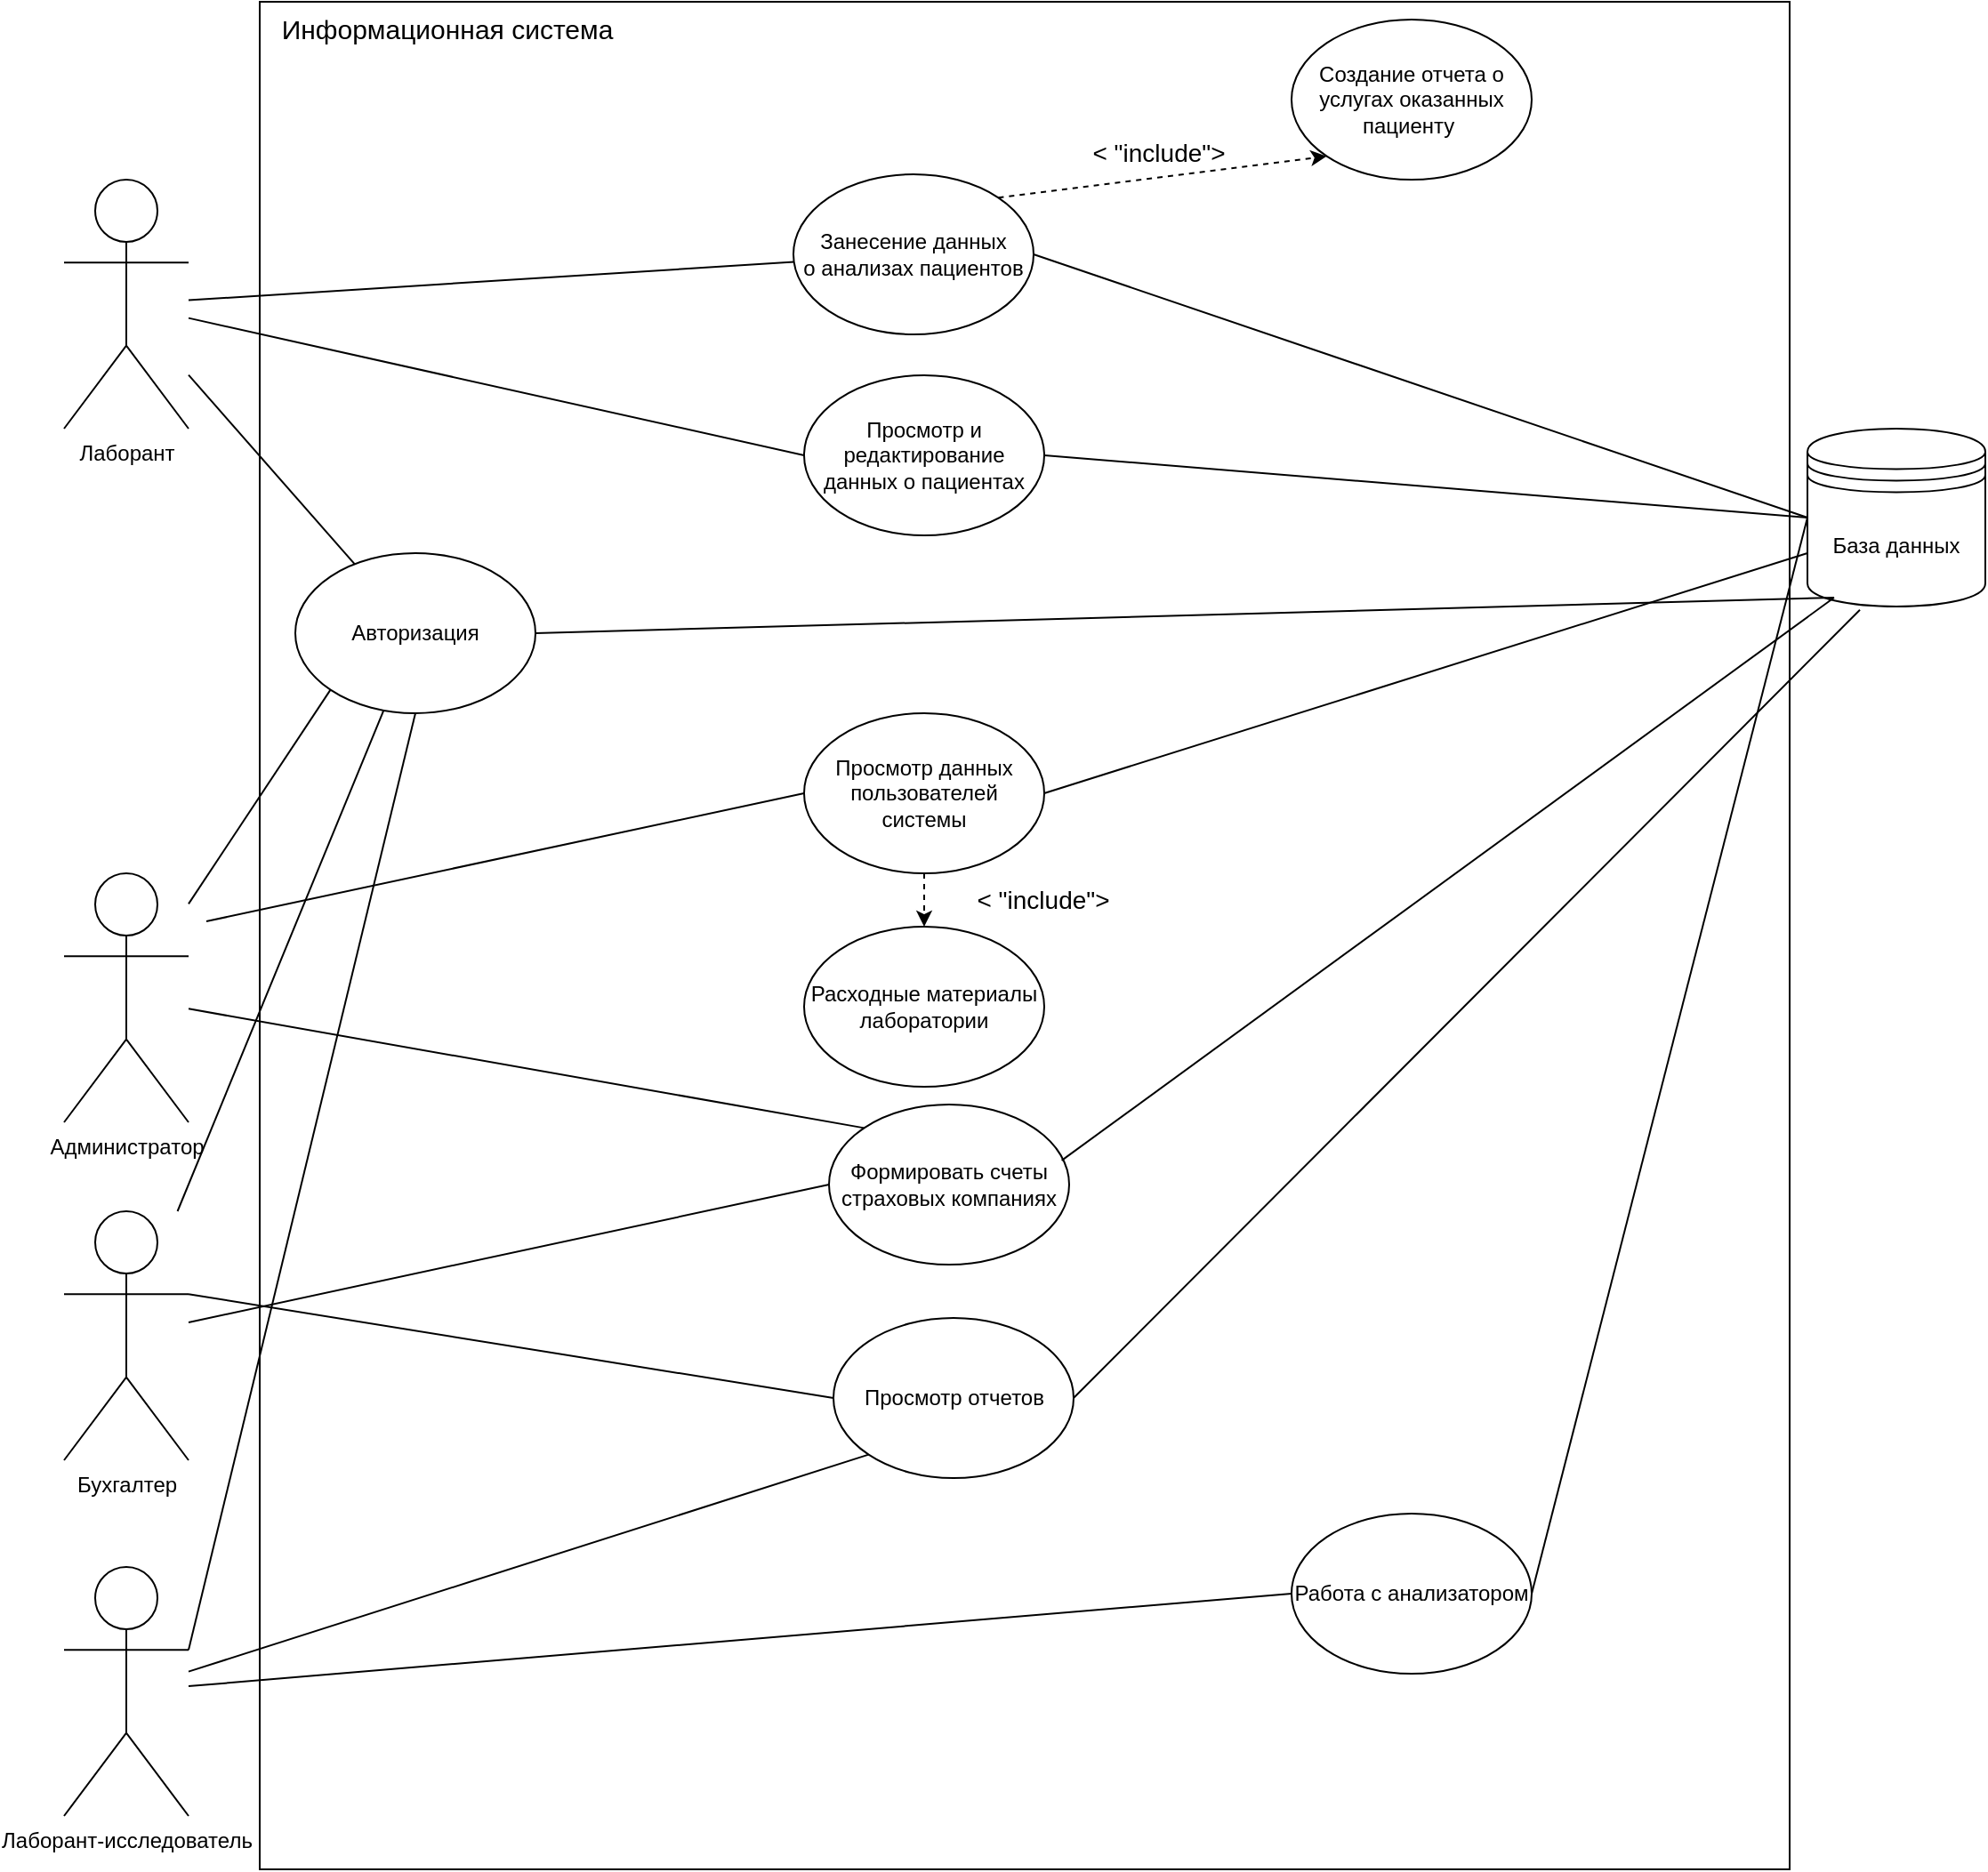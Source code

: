 <mxfile version="21.1.1" type="device">
  <diagram name="Страница 1" id="66HEx9zYQKj1m80rcJHt">
    <mxGraphModel dx="2344" dy="853" grid="1" gridSize="10" guides="1" tooltips="1" connect="1" arrows="1" fold="1" page="1" pageScale="1" pageWidth="827" pageHeight="1169" math="0" shadow="0">
      <root>
        <mxCell id="0" />
        <mxCell id="1" parent="0" />
        <mxCell id="sPxyi_iyZj_me-BVzqr0-14" value="" style="rounded=0;whiteSpace=wrap;html=1;" vertex="1" parent="1">
          <mxGeometry x="40" y="40" width="860" height="1050" as="geometry" />
        </mxCell>
        <mxCell id="sPxyi_iyZj_me-BVzqr0-1" value="Администратор" style="shape=umlActor;verticalLabelPosition=bottom;verticalAlign=top;html=1;outlineConnect=0;" vertex="1" parent="1">
          <mxGeometry x="-70" y="530" width="70" height="140" as="geometry" />
        </mxCell>
        <mxCell id="sPxyi_iyZj_me-BVzqr0-2" value="Лаборант" style="shape=umlActor;verticalLabelPosition=bottom;verticalAlign=top;html=1;outlineConnect=0;" vertex="1" parent="1">
          <mxGeometry x="-70" y="140" width="70" height="140" as="geometry" />
        </mxCell>
        <mxCell id="sPxyi_iyZj_me-BVzqr0-4" value="Авторизация" style="ellipse;whiteSpace=wrap;html=1;" vertex="1" parent="1">
          <mxGeometry x="60" y="350" width="135" height="90" as="geometry" />
        </mxCell>
        <mxCell id="sPxyi_iyZj_me-BVzqr0-5" value="База данных" style="shape=datastore;whiteSpace=wrap;html=1;" vertex="1" parent="1">
          <mxGeometry x="910" y="280" width="100" height="100" as="geometry" />
        </mxCell>
        <mxCell id="sPxyi_iyZj_me-BVzqr0-10" value="Бухгалтер" style="shape=umlActor;verticalLabelPosition=bottom;verticalAlign=top;html=1;outlineConnect=0;" vertex="1" parent="1">
          <mxGeometry x="-70" y="720" width="70" height="140" as="geometry" />
        </mxCell>
        <mxCell id="sPxyi_iyZj_me-BVzqr0-12" value="Занесение данных&lt;br&gt;о&amp;nbsp;анализах пациентов" style="ellipse;whiteSpace=wrap;html=1;" vertex="1" parent="1">
          <mxGeometry x="340" y="137" width="135" height="90" as="geometry" />
        </mxCell>
        <mxCell id="sPxyi_iyZj_me-BVzqr0-13" value="Просмотр и редактирование данных о пациентах" style="ellipse;whiteSpace=wrap;html=1;" vertex="1" parent="1">
          <mxGeometry x="346" y="250" width="135" height="90" as="geometry" />
        </mxCell>
        <mxCell id="sPxyi_iyZj_me-BVzqr0-16" value="Создание отчета о&lt;br&gt;услугах оказанных&lt;br&gt;пациенту&amp;nbsp;" style="ellipse;whiteSpace=wrap;html=1;" vertex="1" parent="1">
          <mxGeometry x="620" y="50" width="135" height="90" as="geometry" />
        </mxCell>
        <mxCell id="sPxyi_iyZj_me-BVzqr0-17" value="&lt;span style=&quot;font-size: 15px;&quot;&gt;Информационная система&lt;br&gt;&lt;/span&gt;" style="text;html=1;align=center;verticalAlign=middle;resizable=0;points=[];autosize=1;strokeColor=none;fillColor=none;" vertex="1" parent="1">
          <mxGeometry x="40" y="40" width="210" height="30" as="geometry" />
        </mxCell>
        <mxCell id="sPxyi_iyZj_me-BVzqr0-20" value="" style="endArrow=none;html=1;rounded=0;" edge="1" parent="1" source="sPxyi_iyZj_me-BVzqr0-2" target="sPxyi_iyZj_me-BVzqr0-4">
          <mxGeometry width="50" height="50" relative="1" as="geometry">
            <mxPoint x="130" y="280" as="sourcePoint" />
            <mxPoint x="180" y="230" as="targetPoint" />
          </mxGeometry>
        </mxCell>
        <mxCell id="sPxyi_iyZj_me-BVzqr0-21" value="" style="endArrow=none;html=1;rounded=0;entryX=0;entryY=1;entryDx=0;entryDy=0;" edge="1" parent="1" source="sPxyi_iyZj_me-BVzqr0-1" target="sPxyi_iyZj_me-BVzqr0-4">
          <mxGeometry width="50" height="50" relative="1" as="geometry">
            <mxPoint x="120" y="263" as="sourcePoint" />
            <mxPoint x="439" y="473" as="targetPoint" />
          </mxGeometry>
        </mxCell>
        <mxCell id="sPxyi_iyZj_me-BVzqr0-22" value="" style="endArrow=none;html=1;rounded=0;" edge="1" parent="1" source="sPxyi_iyZj_me-BVzqr0-10" target="sPxyi_iyZj_me-BVzqr0-4">
          <mxGeometry width="50" height="50" relative="1" as="geometry">
            <mxPoint x="130" y="273" as="sourcePoint" />
            <mxPoint x="449" y="483" as="targetPoint" />
          </mxGeometry>
        </mxCell>
        <mxCell id="sPxyi_iyZj_me-BVzqr0-24" value="" style="endArrow=none;html=1;rounded=0;entryX=0;entryY=0.5;entryDx=0;entryDy=0;" edge="1" parent="1" source="sPxyi_iyZj_me-BVzqr0-2" target="sPxyi_iyZj_me-BVzqr0-13">
          <mxGeometry width="50" height="50" relative="1" as="geometry">
            <mxPoint x="120" y="268" as="sourcePoint" />
            <mxPoint x="345" y="450" as="targetPoint" />
          </mxGeometry>
        </mxCell>
        <mxCell id="sPxyi_iyZj_me-BVzqr0-26" value="" style="endArrow=none;html=1;rounded=0;" edge="1" parent="1" source="sPxyi_iyZj_me-BVzqr0-2" target="sPxyi_iyZj_me-BVzqr0-12">
          <mxGeometry width="50" height="50" relative="1" as="geometry">
            <mxPoint x="140" y="288" as="sourcePoint" />
            <mxPoint x="365" y="470" as="targetPoint" />
          </mxGeometry>
        </mxCell>
        <mxCell id="sPxyi_iyZj_me-BVzqr0-27" value="" style="endArrow=none;html=1;rounded=0;exitX=0;exitY=0.5;exitDx=0;exitDy=0;entryX=1;entryY=0.5;entryDx=0;entryDy=0;" edge="1" parent="1" source="sPxyi_iyZj_me-BVzqr0-5" target="sPxyi_iyZj_me-BVzqr0-12">
          <mxGeometry width="50" height="50" relative="1" as="geometry">
            <mxPoint x="120" y="231" as="sourcePoint" />
            <mxPoint x="428" y="151" as="targetPoint" />
          </mxGeometry>
        </mxCell>
        <mxCell id="sPxyi_iyZj_me-BVzqr0-28" value="" style="endArrow=none;html=1;rounded=0;exitX=0;exitY=0.5;exitDx=0;exitDy=0;entryX=1;entryY=0.5;entryDx=0;entryDy=0;" edge="1" parent="1" source="sPxyi_iyZj_me-BVzqr0-5" target="sPxyi_iyZj_me-BVzqr0-13">
          <mxGeometry width="50" height="50" relative="1" as="geometry">
            <mxPoint x="130" y="241" as="sourcePoint" />
            <mxPoint x="438" y="161" as="targetPoint" />
          </mxGeometry>
        </mxCell>
        <mxCell id="sPxyi_iyZj_me-BVzqr0-30" value="Лаборант-исследователь" style="shape=umlActor;verticalLabelPosition=bottom;verticalAlign=top;html=1;outlineConnect=0;" vertex="1" parent="1">
          <mxGeometry x="-70" y="920" width="70" height="140" as="geometry" />
        </mxCell>
        <mxCell id="sPxyi_iyZj_me-BVzqr0-34" value="" style="endArrow=none;html=1;rounded=0;exitX=1;exitY=0.333;exitDx=0;exitDy=0;exitPerimeter=0;entryX=0.5;entryY=1;entryDx=0;entryDy=0;" edge="1" parent="1" source="sPxyi_iyZj_me-BVzqr0-30" target="sPxyi_iyZj_me-BVzqr0-4">
          <mxGeometry width="50" height="50" relative="1" as="geometry">
            <mxPoint x="120" y="739" as="sourcePoint" />
            <mxPoint x="160" y="970" as="targetPoint" />
          </mxGeometry>
        </mxCell>
        <mxCell id="sPxyi_iyZj_me-BVzqr0-35" value="Работа с анализатором" style="ellipse;whiteSpace=wrap;html=1;" vertex="1" parent="1">
          <mxGeometry x="620" y="890" width="135" height="90" as="geometry" />
        </mxCell>
        <mxCell id="sPxyi_iyZj_me-BVzqr0-36" value="" style="endArrow=none;html=1;rounded=0;entryX=0;entryY=0.5;entryDx=0;entryDy=0;" edge="1" parent="1" source="sPxyi_iyZj_me-BVzqr0-30" target="sPxyi_iyZj_me-BVzqr0-35">
          <mxGeometry width="50" height="50" relative="1" as="geometry">
            <mxPoint x="120" y="977" as="sourcePoint" />
            <mxPoint x="278" y="510" as="targetPoint" />
          </mxGeometry>
        </mxCell>
        <mxCell id="sPxyi_iyZj_me-BVzqr0-37" value="Формировать счеты страховых компаниях" style="ellipse;whiteSpace=wrap;html=1;" vertex="1" parent="1">
          <mxGeometry x="360" y="660" width="135" height="90" as="geometry" />
        </mxCell>
        <mxCell id="sPxyi_iyZj_me-BVzqr0-39" value="" style="endArrow=none;html=1;rounded=0;exitX=0;exitY=0.5;exitDx=0;exitDy=0;entryX=1;entryY=0.5;entryDx=0;entryDy=0;" edge="1" parent="1" source="sPxyi_iyZj_me-BVzqr0-5" target="sPxyi_iyZj_me-BVzqr0-35">
          <mxGeometry width="50" height="50" relative="1" as="geometry">
            <mxPoint x="920" y="300" as="sourcePoint" />
            <mxPoint x="558" y="345" as="targetPoint" />
          </mxGeometry>
        </mxCell>
        <mxCell id="sPxyi_iyZj_me-BVzqr0-40" value="" style="endArrow=none;html=1;rounded=0;exitX=0.15;exitY=0.95;exitDx=0;exitDy=0;entryX=1;entryY=0.5;entryDx=0;entryDy=0;exitPerimeter=0;" edge="1" parent="1" source="sPxyi_iyZj_me-BVzqr0-5" target="sPxyi_iyZj_me-BVzqr0-4">
          <mxGeometry width="50" height="50" relative="1" as="geometry">
            <mxPoint x="920" y="300" as="sourcePoint" />
            <mxPoint x="558" y="1000" as="targetPoint" />
          </mxGeometry>
        </mxCell>
        <mxCell id="sPxyi_iyZj_me-BVzqr0-41" value="" style="html=1;labelBackgroundColor=#ffffff;startArrow=none;startFill=0;startSize=6;endArrow=classic;endFill=1;endSize=6;jettySize=auto;orthogonalLoop=1;strokeWidth=1;dashed=1;fontSize=14;rounded=0;exitX=1;exitY=0;exitDx=0;exitDy=0;entryX=0;entryY=1;entryDx=0;entryDy=0;" edge="1" parent="1" source="sPxyi_iyZj_me-BVzqr0-12" target="sPxyi_iyZj_me-BVzqr0-16">
          <mxGeometry width="60" height="60" relative="1" as="geometry">
            <mxPoint x="870" y="170" as="sourcePoint" />
            <mxPoint x="930" y="110" as="targetPoint" />
          </mxGeometry>
        </mxCell>
        <mxCell id="sPxyi_iyZj_me-BVzqr0-42" value="&lt;font style=&quot;font-size: 14px;&quot;&gt;&amp;lt; &quot;include&quot;&amp;gt;&lt;/font&gt;" style="text;html=1;align=center;verticalAlign=middle;resizable=0;points=[];autosize=1;strokeColor=none;fillColor=none;" vertex="1" parent="1">
          <mxGeometry x="495" y="110" width="100" height="30" as="geometry" />
        </mxCell>
        <mxCell id="sPxyi_iyZj_me-BVzqr0-44" value="Просмотр отчетов" style="ellipse;whiteSpace=wrap;html=1;" vertex="1" parent="1">
          <mxGeometry x="362.5" y="780" width="135" height="90" as="geometry" />
        </mxCell>
        <mxCell id="sPxyi_iyZj_me-BVzqr0-45" value="" style="endArrow=none;html=1;rounded=0;entryX=0;entryY=0.5;entryDx=0;entryDy=0;" edge="1" parent="1" source="sPxyi_iyZj_me-BVzqr0-10" target="sPxyi_iyZj_me-BVzqr0-37">
          <mxGeometry width="50" height="50" relative="1" as="geometry">
            <mxPoint x="120" y="739" as="sourcePoint" />
            <mxPoint x="253" y="507" as="targetPoint" />
          </mxGeometry>
        </mxCell>
        <mxCell id="sPxyi_iyZj_me-BVzqr0-46" value="" style="endArrow=none;html=1;rounded=0;entryX=0;entryY=0.5;entryDx=0;entryDy=0;exitX=1;exitY=0.333;exitDx=0;exitDy=0;exitPerimeter=0;" edge="1" parent="1" source="sPxyi_iyZj_me-BVzqr0-10" target="sPxyi_iyZj_me-BVzqr0-44">
          <mxGeometry width="50" height="50" relative="1" as="geometry">
            <mxPoint x="120" y="792" as="sourcePoint" />
            <mxPoint x="410" y="725" as="targetPoint" />
          </mxGeometry>
        </mxCell>
        <mxCell id="sPxyi_iyZj_me-BVzqr0-48" value="" style="endArrow=none;html=1;rounded=0;entryX=0;entryY=1;entryDx=0;entryDy=0;" edge="1" parent="1" source="sPxyi_iyZj_me-BVzqr0-30" target="sPxyi_iyZj_me-BVzqr0-44">
          <mxGeometry width="50" height="50" relative="1" as="geometry">
            <mxPoint x="120" y="792" as="sourcePoint" />
            <mxPoint x="410" y="725" as="targetPoint" />
          </mxGeometry>
        </mxCell>
        <mxCell id="sPxyi_iyZj_me-BVzqr0-53" value="" style="endArrow=none;html=1;rounded=0;exitX=0.295;exitY=1.019;exitDx=0;exitDy=0;entryX=1;entryY=0.5;entryDx=0;entryDy=0;exitPerimeter=0;" edge="1" parent="1" source="sPxyi_iyZj_me-BVzqr0-5" target="sPxyi_iyZj_me-BVzqr0-44">
          <mxGeometry width="50" height="50" relative="1" as="geometry">
            <mxPoint x="935" y="345" as="sourcePoint" />
            <mxPoint x="335" y="445" as="targetPoint" />
          </mxGeometry>
        </mxCell>
        <mxCell id="sPxyi_iyZj_me-BVzqr0-57" value="" style="endArrow=none;html=1;rounded=0;exitX=0.15;exitY=0.95;exitDx=0;exitDy=0;entryX=0.969;entryY=0.349;entryDx=0;entryDy=0;exitPerimeter=0;entryPerimeter=0;" edge="1" parent="1" source="sPxyi_iyZj_me-BVzqr0-5" target="sPxyi_iyZj_me-BVzqr0-37">
          <mxGeometry width="50" height="50" relative="1" as="geometry">
            <mxPoint x="950" y="352" as="sourcePoint" />
            <mxPoint x="505" y="845" as="targetPoint" />
          </mxGeometry>
        </mxCell>
        <mxCell id="sPxyi_iyZj_me-BVzqr0-58" value="" style="endArrow=none;html=1;rounded=0;entryX=0;entryY=0;entryDx=0;entryDy=0;" edge="1" parent="1" source="sPxyi_iyZj_me-BVzqr0-1" target="sPxyi_iyZj_me-BVzqr0-37">
          <mxGeometry width="50" height="50" relative="1" as="geometry">
            <mxPoint x="128" y="560" as="sourcePoint" />
            <mxPoint x="180" y="447" as="targetPoint" />
          </mxGeometry>
        </mxCell>
        <mxCell id="sPxyi_iyZj_me-BVzqr0-59" value="Просмотр данных пользователей системы" style="ellipse;whiteSpace=wrap;html=1;" vertex="1" parent="1">
          <mxGeometry x="346" y="440" width="135" height="90" as="geometry" />
        </mxCell>
        <mxCell id="sPxyi_iyZj_me-BVzqr0-60" value="" style="endArrow=none;html=1;rounded=0;entryX=0;entryY=0.5;entryDx=0;entryDy=0;" edge="1" parent="1" target="sPxyi_iyZj_me-BVzqr0-59">
          <mxGeometry width="50" height="50" relative="1" as="geometry">
            <mxPoint x="10" y="557" as="sourcePoint" />
            <mxPoint x="90" y="437" as="targetPoint" />
          </mxGeometry>
        </mxCell>
        <mxCell id="sPxyi_iyZj_me-BVzqr0-61" value="" style="endArrow=none;html=1;rounded=0;exitX=0;exitY=0.7;exitDx=0;exitDy=0;entryX=1;entryY=0.5;entryDx=0;entryDy=0;" edge="1" parent="1" source="sPxyi_iyZj_me-BVzqr0-5" target="sPxyi_iyZj_me-BVzqr0-59">
          <mxGeometry width="50" height="50" relative="1" as="geometry">
            <mxPoint x="935" y="345" as="sourcePoint" />
            <mxPoint x="501" y="701" as="targetPoint" />
          </mxGeometry>
        </mxCell>
        <mxCell id="sPxyi_iyZj_me-BVzqr0-62" value="Расходные материалы&lt;br&gt;лаборатории" style="ellipse;whiteSpace=wrap;html=1;" vertex="1" parent="1">
          <mxGeometry x="346" y="560" width="135" height="90" as="geometry" />
        </mxCell>
        <mxCell id="sPxyi_iyZj_me-BVzqr0-63" value="" style="html=1;labelBackgroundColor=#ffffff;startArrow=none;startFill=0;startSize=6;endArrow=classic;endFill=1;endSize=6;jettySize=auto;orthogonalLoop=1;strokeWidth=1;dashed=1;fontSize=14;rounded=0;entryX=0.5;entryY=0;entryDx=0;entryDy=0;" edge="1" parent="1" source="sPxyi_iyZj_me-BVzqr0-59" target="sPxyi_iyZj_me-BVzqr0-62">
          <mxGeometry width="60" height="60" relative="1" as="geometry">
            <mxPoint x="465" y="160" as="sourcePoint" />
            <mxPoint x="650" y="137" as="targetPoint" />
          </mxGeometry>
        </mxCell>
        <mxCell id="sPxyi_iyZj_me-BVzqr0-64" value="&lt;font style=&quot;font-size: 14px;&quot;&gt;&amp;lt; &quot;include&quot;&amp;gt;&lt;/font&gt;" style="text;html=1;align=center;verticalAlign=middle;resizable=0;points=[];autosize=1;strokeColor=none;fillColor=none;" vertex="1" parent="1">
          <mxGeometry x="430" y="530" width="100" height="30" as="geometry" />
        </mxCell>
      </root>
    </mxGraphModel>
  </diagram>
</mxfile>
